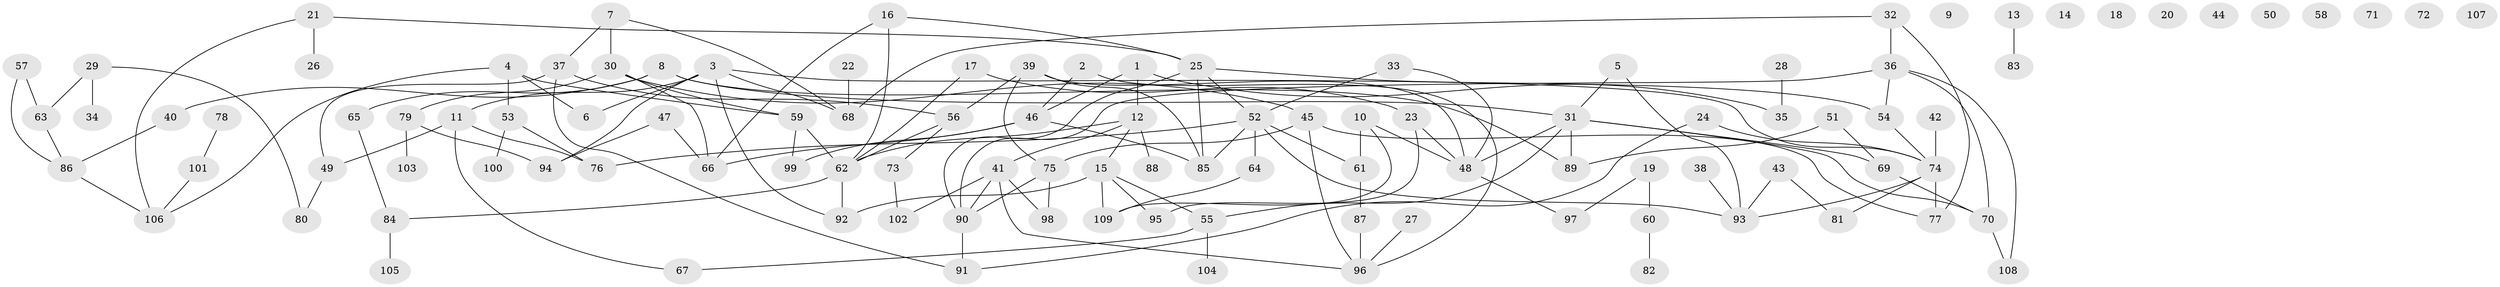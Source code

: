 // Generated by graph-tools (version 1.1) at 2025/33/03/09/25 02:33:30]
// undirected, 109 vertices, 148 edges
graph export_dot {
graph [start="1"]
  node [color=gray90,style=filled];
  1;
  2;
  3;
  4;
  5;
  6;
  7;
  8;
  9;
  10;
  11;
  12;
  13;
  14;
  15;
  16;
  17;
  18;
  19;
  20;
  21;
  22;
  23;
  24;
  25;
  26;
  27;
  28;
  29;
  30;
  31;
  32;
  33;
  34;
  35;
  36;
  37;
  38;
  39;
  40;
  41;
  42;
  43;
  44;
  45;
  46;
  47;
  48;
  49;
  50;
  51;
  52;
  53;
  54;
  55;
  56;
  57;
  58;
  59;
  60;
  61;
  62;
  63;
  64;
  65;
  66;
  67;
  68;
  69;
  70;
  71;
  72;
  73;
  74;
  75;
  76;
  77;
  78;
  79;
  80;
  81;
  82;
  83;
  84;
  85;
  86;
  87;
  88;
  89;
  90;
  91;
  92;
  93;
  94;
  95;
  96;
  97;
  98;
  99;
  100;
  101;
  102;
  103;
  104;
  105;
  106;
  107;
  108;
  109;
  1 -- 12;
  1 -- 35;
  1 -- 46;
  2 -- 46;
  2 -- 96;
  3 -- 6;
  3 -- 11;
  3 -- 68;
  3 -- 74;
  3 -- 92;
  3 -- 94;
  4 -- 6;
  4 -- 53;
  4 -- 59;
  4 -- 106;
  5 -- 31;
  5 -- 93;
  7 -- 30;
  7 -- 37;
  7 -- 68;
  8 -- 31;
  8 -- 40;
  8 -- 65;
  8 -- 89;
  10 -- 48;
  10 -- 61;
  10 -- 109;
  11 -- 49;
  11 -- 67;
  11 -- 76;
  12 -- 15;
  12 -- 41;
  12 -- 62;
  12 -- 88;
  13 -- 83;
  15 -- 55;
  15 -- 92;
  15 -- 95;
  15 -- 109;
  16 -- 25;
  16 -- 62;
  16 -- 66;
  17 -- 23;
  17 -- 62;
  19 -- 60;
  19 -- 97;
  21 -- 25;
  21 -- 26;
  21 -- 106;
  22 -- 68;
  23 -- 48;
  23 -- 95;
  24 -- 74;
  24 -- 91;
  25 -- 52;
  25 -- 54;
  25 -- 85;
  25 -- 90;
  27 -- 96;
  28 -- 35;
  29 -- 34;
  29 -- 63;
  29 -- 80;
  30 -- 45;
  30 -- 59;
  30 -- 66;
  30 -- 79;
  31 -- 48;
  31 -- 55;
  31 -- 69;
  31 -- 70;
  31 -- 89;
  32 -- 36;
  32 -- 68;
  32 -- 77;
  33 -- 48;
  33 -- 52;
  36 -- 54;
  36 -- 70;
  36 -- 90;
  36 -- 108;
  37 -- 49;
  37 -- 56;
  37 -- 91;
  38 -- 93;
  39 -- 48;
  39 -- 56;
  39 -- 75;
  39 -- 85;
  40 -- 86;
  41 -- 90;
  41 -- 96;
  41 -- 98;
  41 -- 102;
  42 -- 74;
  43 -- 81;
  43 -- 93;
  45 -- 75;
  45 -- 77;
  45 -- 96;
  46 -- 66;
  46 -- 85;
  46 -- 99;
  47 -- 66;
  47 -- 94;
  48 -- 97;
  49 -- 80;
  51 -- 69;
  51 -- 89;
  52 -- 61;
  52 -- 64;
  52 -- 76;
  52 -- 85;
  52 -- 93;
  53 -- 76;
  53 -- 100;
  54 -- 74;
  55 -- 67;
  55 -- 104;
  56 -- 62;
  56 -- 73;
  57 -- 63;
  57 -- 86;
  59 -- 62;
  59 -- 99;
  60 -- 82;
  61 -- 87;
  62 -- 84;
  62 -- 92;
  63 -- 86;
  64 -- 109;
  65 -- 84;
  69 -- 70;
  70 -- 108;
  73 -- 102;
  74 -- 77;
  74 -- 81;
  74 -- 93;
  75 -- 90;
  75 -- 98;
  78 -- 101;
  79 -- 94;
  79 -- 103;
  84 -- 105;
  86 -- 106;
  87 -- 96;
  90 -- 91;
  101 -- 106;
}
